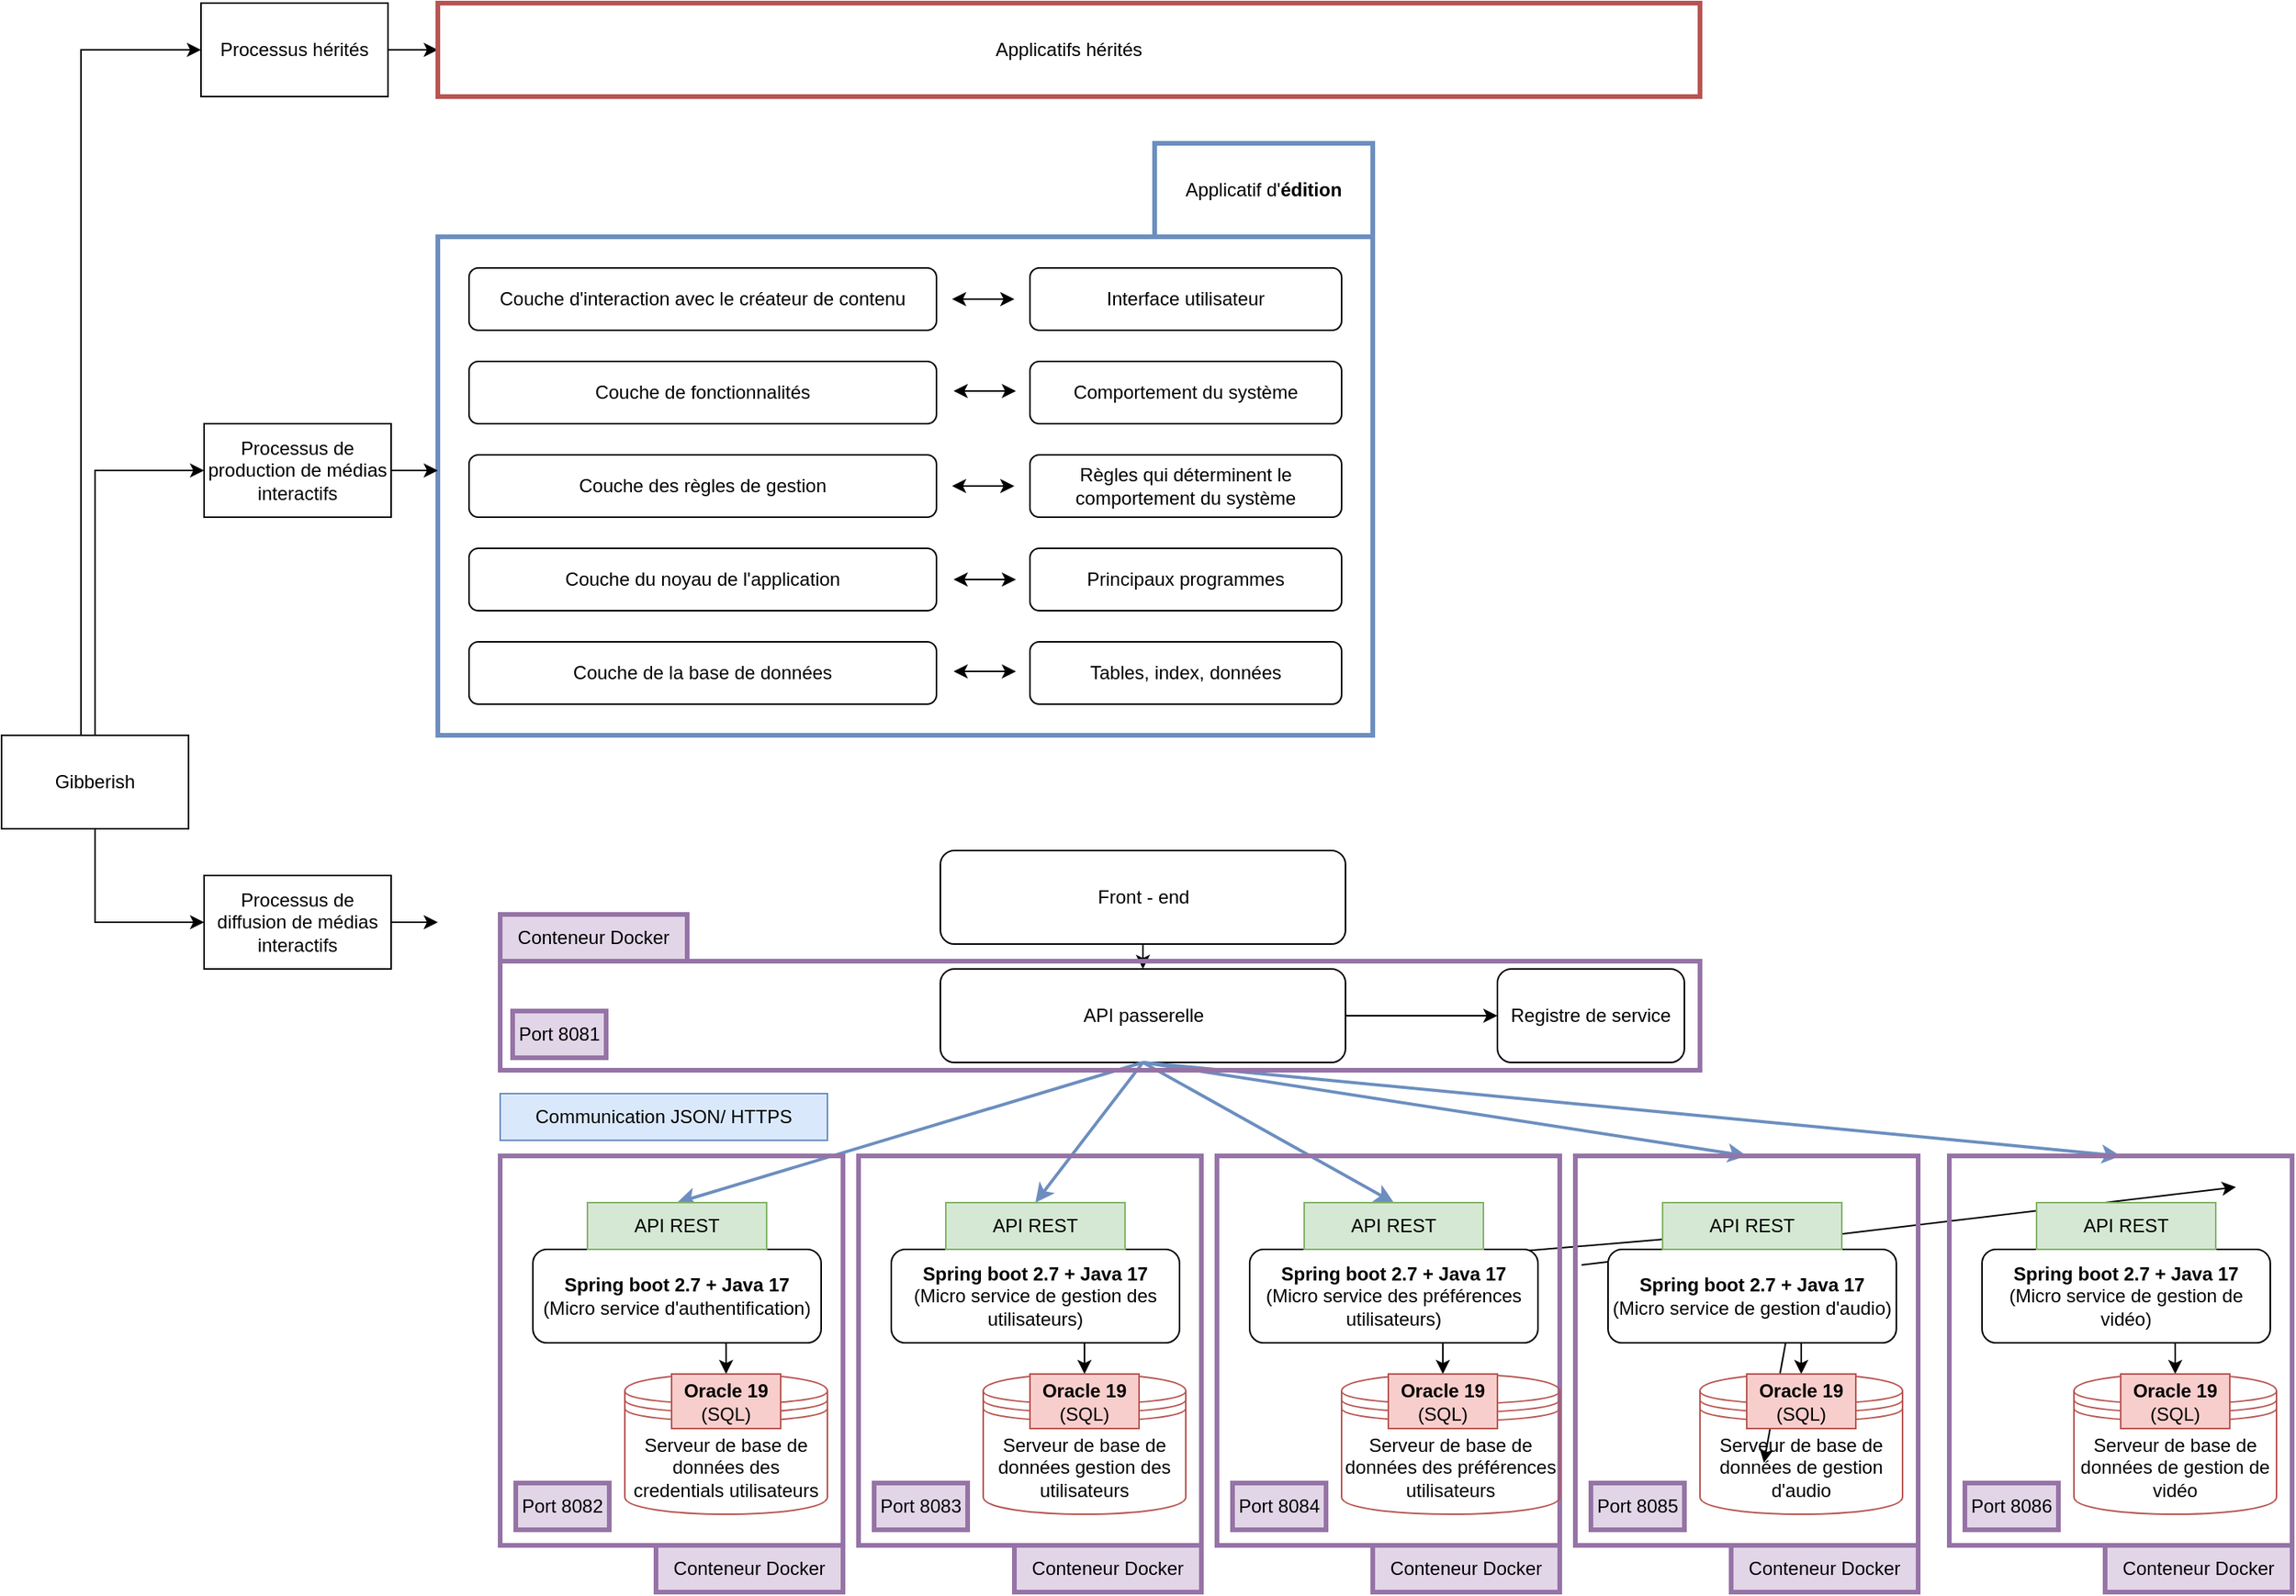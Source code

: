 <mxfile version="20.5.3" type="github"><diagram id="J4lTsCqaWdvs94E4tDBU" name="Page-1"><mxGraphModel dx="1422" dy="724" grid="1" gridSize="10" guides="1" tooltips="1" connect="1" arrows="1" fold="1" page="1" pageScale="1" pageWidth="827" pageHeight="1169" math="0" shadow="0"><root><mxCell id="0"/><mxCell id="1" parent="0"/><mxCell id="wo86FMuEZb9ytW6Cp0ga-16" value="" style="rounded=0;whiteSpace=wrap;html=1;fillColor=none;strokeColor=#6c8ebf;strokeWidth=3;" parent="1" vertex="1"><mxGeometry x="280" y="210" width="600" height="320" as="geometry"/></mxCell><mxCell id="wo86FMuEZb9ytW6Cp0ga-1" value="Couche d'interaction avec le créateur de contenu" style="rounded=1;whiteSpace=wrap;html=1;" parent="1" vertex="1"><mxGeometry x="300" y="230" width="300" height="40" as="geometry"/></mxCell><mxCell id="wo86FMuEZb9ytW6Cp0ga-2" value="Couche de fonctionnalités" style="rounded=1;whiteSpace=wrap;html=1;" parent="1" vertex="1"><mxGeometry x="300" y="290" width="300" height="40" as="geometry"/></mxCell><mxCell id="wo86FMuEZb9ytW6Cp0ga-3" value="Couche des règles de gestion" style="rounded=1;whiteSpace=wrap;html=1;" parent="1" vertex="1"><mxGeometry x="300" y="350" width="300" height="40" as="geometry"/></mxCell><mxCell id="wo86FMuEZb9ytW6Cp0ga-4" value="Couche de la base de données" style="rounded=1;whiteSpace=wrap;html=1;" parent="1" vertex="1"><mxGeometry x="300" y="470" width="300" height="40" as="geometry"/></mxCell><mxCell id="wo86FMuEZb9ytW6Cp0ga-5" value="Couche du noyau de l'application" style="rounded=1;whiteSpace=wrap;html=1;" parent="1" vertex="1"><mxGeometry x="300" y="410" width="300" height="40" as="geometry"/></mxCell><mxCell id="wo86FMuEZb9ytW6Cp0ga-6" value="Interface utilisateur" style="rounded=1;whiteSpace=wrap;html=1;" parent="1" vertex="1"><mxGeometry x="660" y="230" width="200" height="40" as="geometry"/></mxCell><mxCell id="wo86FMuEZb9ytW6Cp0ga-7" value="Comportement du système" style="rounded=1;whiteSpace=wrap;html=1;" parent="1" vertex="1"><mxGeometry x="660" y="290" width="200" height="40" as="geometry"/></mxCell><mxCell id="wo86FMuEZb9ytW6Cp0ga-8" value="Règles qui déterminent le comportement du système" style="rounded=1;whiteSpace=wrap;html=1;" parent="1" vertex="1"><mxGeometry x="660" y="350" width="200" height="40" as="geometry"/></mxCell><mxCell id="wo86FMuEZb9ytW6Cp0ga-9" value="Principaux programmes" style="rounded=1;whiteSpace=wrap;html=1;" parent="1" vertex="1"><mxGeometry x="660" y="410" width="200" height="40" as="geometry"/></mxCell><mxCell id="wo86FMuEZb9ytW6Cp0ga-10" value="Tables, index, données" style="rounded=1;whiteSpace=wrap;html=1;" parent="1" vertex="1"><mxGeometry x="660" y="470" width="200" height="40" as="geometry"/></mxCell><mxCell id="wo86FMuEZb9ytW6Cp0ga-11" value="" style="endArrow=classic;startArrow=classic;html=1;rounded=0;" parent="1" edge="1"><mxGeometry width="50" height="50" relative="1" as="geometry"><mxPoint x="610" y="250" as="sourcePoint"/><mxPoint x="650" y="250" as="targetPoint"/></mxGeometry></mxCell><mxCell id="wo86FMuEZb9ytW6Cp0ga-12" value="" style="endArrow=classic;startArrow=classic;html=1;rounded=0;" parent="1" edge="1"><mxGeometry width="50" height="50" relative="1" as="geometry"><mxPoint x="611" y="309" as="sourcePoint"/><mxPoint x="651" y="309" as="targetPoint"/></mxGeometry></mxCell><mxCell id="wo86FMuEZb9ytW6Cp0ga-13" value="" style="endArrow=classic;startArrow=classic;html=1;rounded=0;" parent="1" edge="1"><mxGeometry width="50" height="50" relative="1" as="geometry"><mxPoint x="610" y="370" as="sourcePoint"/><mxPoint x="650" y="370" as="targetPoint"/></mxGeometry></mxCell><mxCell id="wo86FMuEZb9ytW6Cp0ga-14" value="" style="endArrow=classic;startArrow=classic;html=1;rounded=0;" parent="1" edge="1"><mxGeometry width="50" height="50" relative="1" as="geometry"><mxPoint x="611" y="430" as="sourcePoint"/><mxPoint x="651" y="430" as="targetPoint"/></mxGeometry></mxCell><mxCell id="wo86FMuEZb9ytW6Cp0ga-15" value="" style="endArrow=classic;startArrow=classic;html=1;rounded=0;" parent="1" edge="1"><mxGeometry width="50" height="50" relative="1" as="geometry"><mxPoint x="611" y="489" as="sourcePoint"/><mxPoint x="651" y="489" as="targetPoint"/></mxGeometry></mxCell><mxCell id="wo86FMuEZb9ytW6Cp0ga-17" value="Applicatif d'&lt;b&gt;édition&lt;/b&gt;" style="rounded=0;whiteSpace=wrap;html=1;strokeWidth=3;fillColor=none;strokeColor=#6c8ebf;" parent="1" vertex="1"><mxGeometry x="740" y="150" width="140" height="60" as="geometry"/></mxCell><mxCell id="wo86FMuEZb9ytW6Cp0ga-26" value="Gibberish" style="rounded=0;whiteSpace=wrap;html=1;strokeWidth=1;fillColor=none;" parent="1" vertex="1"><mxGeometry y="530" width="120" height="60" as="geometry"/></mxCell><mxCell id="wo86FMuEZb9ytW6Cp0ga-27" value="Processus de production de médias interactifs" style="rounded=0;whiteSpace=wrap;html=1;strokeWidth=1;fillColor=none;" parent="1" vertex="1"><mxGeometry x="130" y="330" width="120" height="60" as="geometry"/></mxCell><mxCell id="wo86FMuEZb9ytW6Cp0ga-28" value="Processus de diffusion de médias interactifs" style="rounded=0;whiteSpace=wrap;html=1;strokeWidth=1;fillColor=none;" parent="1" vertex="1"><mxGeometry x="130" y="620" width="120" height="60" as="geometry"/></mxCell><mxCell id="wo86FMuEZb9ytW6Cp0ga-29" value="" style="endArrow=classic;html=1;rounded=0;exitX=0.5;exitY=0;exitDx=0;exitDy=0;entryX=0;entryY=0.5;entryDx=0;entryDy=0;" parent="1" source="wo86FMuEZb9ytW6Cp0ga-26" target="wo86FMuEZb9ytW6Cp0ga-27" edge="1"><mxGeometry width="50" height="50" relative="1" as="geometry"><mxPoint x="450" y="570" as="sourcePoint"/><mxPoint x="80" y="360" as="targetPoint"/><Array as="points"><mxPoint x="60" y="360"/></Array></mxGeometry></mxCell><mxCell id="wo86FMuEZb9ytW6Cp0ga-30" value="" style="endArrow=classic;html=1;rounded=0;exitX=1;exitY=0.5;exitDx=0;exitDy=0;" parent="1" source="wo86FMuEZb9ytW6Cp0ga-27" edge="1"><mxGeometry width="50" height="50" relative="1" as="geometry"><mxPoint x="450" y="570" as="sourcePoint"/><mxPoint x="280" y="360" as="targetPoint"/></mxGeometry></mxCell><mxCell id="wo86FMuEZb9ytW6Cp0ga-31" value="" style="endArrow=classic;html=1;rounded=0;exitX=0.5;exitY=1;exitDx=0;exitDy=0;entryX=0;entryY=0.5;entryDx=0;entryDy=0;" parent="1" source="wo86FMuEZb9ytW6Cp0ga-26" target="wo86FMuEZb9ytW6Cp0ga-28" edge="1"><mxGeometry width="50" height="50" relative="1" as="geometry"><mxPoint x="60" y="880" as="sourcePoint"/><mxPoint x="160" y="710" as="targetPoint"/><Array as="points"><mxPoint x="60" y="650"/></Array></mxGeometry></mxCell><mxCell id="SsCDJ0o37DeABF8u1zy4-1" value="API passerelle" style="rounded=1;whiteSpace=wrap;html=1;" parent="1" vertex="1"><mxGeometry x="602.5" y="680" width="260" height="60" as="geometry"/></mxCell><mxCell id="SsCDJ0o37DeABF8u1zy4-2" value="Registre de service" style="rounded=1;whiteSpace=wrap;html=1;" parent="1" vertex="1"><mxGeometry x="960" y="680" width="120" height="60" as="geometry"/></mxCell><mxCell id="SsCDJ0o37DeABF8u1zy4-15" value="Front - end" style="rounded=1;whiteSpace=wrap;html=1;" parent="1" vertex="1"><mxGeometry x="602.5" y="604" width="260" height="60" as="geometry"/></mxCell><mxCell id="SsCDJ0o37DeABF8u1zy4-16" value="" style="endArrow=classic;html=1;rounded=0;entryX=0.5;entryY=0;entryDx=0;entryDy=0;exitX=0.5;exitY=1;exitDx=0;exitDy=0;" parent="1" source="SsCDJ0o37DeABF8u1zy4-15" target="SsCDJ0o37DeABF8u1zy4-1" edge="1"><mxGeometry width="50" height="50" relative="1" as="geometry"><mxPoint x="634" y="870" as="sourcePoint"/><mxPoint x="684" y="820" as="targetPoint"/></mxGeometry></mxCell><mxCell id="SsCDJ0o37DeABF8u1zy4-17" value="" style="endArrow=classic;html=1;rounded=0;entryX=0;entryY=0.5;entryDx=0;entryDy=0;exitX=1;exitY=0.5;exitDx=0;exitDy=0;" parent="1" source="SsCDJ0o37DeABF8u1zy4-1" target="SsCDJ0o37DeABF8u1zy4-2" edge="1"><mxGeometry width="50" height="50" relative="1" as="geometry"><mxPoint x="724" y="754.5" as="sourcePoint"/><mxPoint x="684" y="924.5" as="targetPoint"/></mxGeometry></mxCell><mxCell id="SsCDJ0o37DeABF8u1zy4-28" value="" style="endArrow=classic;html=1;rounded=0;entryX=0.5;entryY=0;entryDx=0;entryDy=0;exitX=0.5;exitY=1;exitDx=0;exitDy=0;" parent="1" target="SsCDJ0o37DeABF8u1zy4-13" edge="1"><mxGeometry width="50" height="50" relative="1" as="geometry"><mxPoint x="1014" y="870" as="sourcePoint"/><mxPoint x="1434" y="820" as="targetPoint"/></mxGeometry></mxCell><mxCell id="SsCDJ0o37DeABF8u1zy4-29" value="" style="endArrow=classic;html=1;rounded=0;entryX=0.5;entryY=0;entryDx=0;entryDy=0;exitX=0.5;exitY=1;exitDx=0;exitDy=0;" parent="1" target="SsCDJ0o37DeABF8u1zy4-14" edge="1"><mxGeometry width="50" height="50" relative="1" as="geometry"><mxPoint x="1154" y="870" as="sourcePoint"/><mxPoint x="1131" y="997" as="targetPoint"/></mxGeometry></mxCell><mxCell id="SsCDJ0o37DeABF8u1zy4-42" value="" style="endArrow=classic;html=1;rounded=0;entryX=0.5;entryY=0;entryDx=0;entryDy=0;exitX=0.5;exitY=1;exitDx=0;exitDy=0;" parent="1" target="SsCDJ0o37DeABF8u1zy4-41" edge="1"><mxGeometry width="50" height="50" relative="1" as="geometry"><mxPoint x="869" y="870" as="sourcePoint"/><mxPoint x="1109" y="850" as="targetPoint"/></mxGeometry></mxCell><mxCell id="xsgijD-SskbSGqHChYv_-3" value="" style="endArrow=classic;html=1;rounded=0;entryX=0.5;entryY=0;entryDx=0;entryDy=0;exitX=0.5;exitY=1;exitDx=0;exitDy=0;fillColor=#dae8fc;strokeColor=#6c8ebf;strokeWidth=2;" parent="1" source="SsCDJ0o37DeABF8u1zy4-1" target="xsgijD-SskbSGqHChYv_-1" edge="1"><mxGeometry width="50" height="50" relative="1" as="geometry"><mxPoint x="560" y="730" as="sourcePoint"/><mxPoint x="610" y="680" as="targetPoint"/></mxGeometry></mxCell><mxCell id="xsgijD-SskbSGqHChYv_-5" value="" style="endArrow=classic;html=1;rounded=0;entryX=0.5;entryY=0;entryDx=0;entryDy=0;exitX=0.5;exitY=1;exitDx=0;exitDy=0;fillColor=#dae8fc;strokeColor=#6c8ebf;strokeWidth=2;" parent="1" source="SsCDJ0o37DeABF8u1zy4-1" target="8kNqF_XKGNWwcD94ysNi-12" edge="1"><mxGeometry width="50" height="50" relative="1" as="geometry"><mxPoint x="875" y="720" as="sourcePoint"/><mxPoint x="721.5" y="780" as="targetPoint"/></mxGeometry></mxCell><mxCell id="xsgijD-SskbSGqHChYv_-7" value="" style="endArrow=classic;html=1;rounded=0;entryX=0.5;entryY=0;entryDx=0;entryDy=0;exitX=0.5;exitY=1;exitDx=0;exitDy=0;fillColor=#dae8fc;strokeColor=#6c8ebf;strokeWidth=2;" parent="1" source="SsCDJ0o37DeABF8u1zy4-1" target="8kNqF_XKGNWwcD94ysNi-21" edge="1"><mxGeometry width="50" height="50" relative="1" as="geometry"><mxPoint x="1030" y="730" as="sourcePoint"/><mxPoint x="866.5" y="780" as="targetPoint"/></mxGeometry></mxCell><mxCell id="xsgijD-SskbSGqHChYv_-9" value="" style="endArrow=classic;html=1;rounded=0;entryX=0.5;entryY=0;entryDx=0;entryDy=0;exitX=0.5;exitY=1;exitDx=0;exitDy=0;fillColor=#dae8fc;strokeColor=#6c8ebf;strokeWidth=2;" parent="1" source="SsCDJ0o37DeABF8u1zy4-1" target="8kNqF_XKGNWwcD94ysNi-26" edge="1"><mxGeometry width="50" height="50" relative="1" as="geometry"><mxPoint x="1182" y="730" as="sourcePoint"/><mxPoint x="1012.5" y="780" as="targetPoint"/></mxGeometry></mxCell><mxCell id="xsgijD-SskbSGqHChYv_-11" value="" style="endArrow=classic;html=1;rounded=0;entryX=0.5;entryY=0;entryDx=0;entryDy=0;exitX=0.5;exitY=1;exitDx=0;exitDy=0;fillColor=#dae8fc;strokeColor=#6c8ebf;strokeWidth=2;" parent="1" source="SsCDJ0o37DeABF8u1zy4-1" target="8kNqF_XKGNWwcD94ysNi-35" edge="1"><mxGeometry width="50" height="50" relative="1" as="geometry"><mxPoint x="1325" y="730" as="sourcePoint"/><mxPoint x="1154" y="780" as="targetPoint"/></mxGeometry></mxCell><mxCell id="xsgijD-SskbSGqHChYv_-13" value="Communication JSON/ HTTPS" style="text;html=1;strokeColor=#6c8ebf;fillColor=#dae8fc;align=center;verticalAlign=middle;whiteSpace=wrap;rounded=0;" parent="1" vertex="1"><mxGeometry x="320" y="760" width="210" height="30" as="geometry"/></mxCell><mxCell id="xsgijD-SskbSGqHChYv_-15" value="" style="endArrow=classic;html=1;rounded=0;exitX=1;exitY=0.5;exitDx=0;exitDy=0;" parent="1" source="wo86FMuEZb9ytW6Cp0ga-28" edge="1"><mxGeometry width="50" height="50" relative="1" as="geometry"><mxPoint x="560" y="850" as="sourcePoint"/><mxPoint x="280" y="650" as="targetPoint"/></mxGeometry></mxCell><mxCell id="xsgijD-SskbSGqHChYv_-18" value="Processus hérités" style="rounded=0;whiteSpace=wrap;html=1;strokeWidth=1;fillColor=none;" parent="1" vertex="1"><mxGeometry x="128" y="60" width="120" height="60" as="geometry"/></mxCell><mxCell id="xsgijD-SskbSGqHChYv_-19" value="" style="endArrow=classic;html=1;rounded=0;entryX=0;entryY=0.5;entryDx=0;entryDy=0;" parent="1" target="xsgijD-SskbSGqHChYv_-18" edge="1"><mxGeometry width="50" height="50" relative="1" as="geometry"><mxPoint x="51" y="530" as="sourcePoint"/><mxPoint x="121" y="90" as="targetPoint"/><Array as="points"><mxPoint x="51" y="90"/></Array></mxGeometry></mxCell><mxCell id="xsgijD-SskbSGqHChYv_-20" value="" style="endArrow=classic;html=1;rounded=0;exitX=1;exitY=0.5;exitDx=0;exitDy=0;" parent="1" source="xsgijD-SskbSGqHChYv_-18" edge="1"><mxGeometry width="50" height="50" relative="1" as="geometry"><mxPoint x="640" y="380" as="sourcePoint"/><mxPoint x="280" y="90" as="targetPoint"/></mxGeometry></mxCell><mxCell id="xsgijD-SskbSGqHChYv_-21" value="Applicatifs hérités" style="rounded=0;whiteSpace=wrap;html=1;fillColor=none;strokeColor=#b85450;strokeWidth=3;" parent="1" vertex="1"><mxGeometry x="280" y="60" width="810" height="60" as="geometry"/></mxCell><mxCell id="8kNqF_XKGNWwcD94ysNi-6" value="" style="group" vertex="1" connectable="0" parent="1"><mxGeometry x="320" y="800" width="220" height="280" as="geometry"/></mxCell><mxCell id="8kNqF_XKGNWwcD94ysNi-2" value="" style="rounded=0;whiteSpace=wrap;html=1;fillColor=none;strokeColor=#9673a6;strokeWidth=3;" vertex="1" parent="8kNqF_XKGNWwcD94ysNi-6"><mxGeometry width="220" height="250" as="geometry"/></mxCell><mxCell id="SsCDJ0o37DeABF8u1zy4-5" value="&lt;div&gt;&lt;b&gt;Spring boot 2.7 + Java 17&lt;br&gt;&lt;/b&gt;(Micro service d'authentification)&lt;/div&gt;" style="rounded=1;whiteSpace=wrap;html=1;" parent="8kNqF_XKGNWwcD94ysNi-6" vertex="1"><mxGeometry x="21" y="60" width="185" height="60" as="geometry"/></mxCell><mxCell id="SsCDJ0o37DeABF8u1zy4-12" value="Serveur de base de données des credentials utilisateurs" style="shape=datastore;whiteSpace=wrap;html=1;fillColor=none;strokeColor=#b85450;" parent="8kNqF_XKGNWwcD94ysNi-6" vertex="1"><mxGeometry x="80" y="140" width="130" height="90" as="geometry"/></mxCell><mxCell id="SsCDJ0o37DeABF8u1zy4-18" value="" style="endArrow=classic;html=1;rounded=0;entryX=0.5;entryY=0;entryDx=0;entryDy=0;exitX=0.67;exitY=1;exitDx=0;exitDy=0;exitPerimeter=0;" parent="8kNqF_XKGNWwcD94ysNi-6" source="SsCDJ0o37DeABF8u1zy4-5" target="xsgijD-SskbSGqHChYv_-14" edge="1"><mxGeometry width="50" height="50" relative="1" as="geometry"><mxPoint x="146.95" y="121" as="sourcePoint"/><mxPoint x="148" y="138" as="targetPoint"/></mxGeometry></mxCell><mxCell id="xsgijD-SskbSGqHChYv_-1" value="API REST" style="rounded=0;whiteSpace=wrap;html=1;fillColor=#d5e8d4;strokeColor=#82b366;" parent="8kNqF_XKGNWwcD94ysNi-6" vertex="1"><mxGeometry x="56" y="30" width="115" height="30" as="geometry"/></mxCell><mxCell id="xsgijD-SskbSGqHChYv_-14" value="&lt;b&gt;Oracle 19&lt;/b&gt; (SQL)" style="rounded=0;whiteSpace=wrap;html=1;fillColor=#f8cecc;strokeColor=#b85450;" parent="8kNqF_XKGNWwcD94ysNi-6" vertex="1"><mxGeometry x="110" y="140" width="70" height="35" as="geometry"/></mxCell><mxCell id="8kNqF_XKGNWwcD94ysNi-3" value="Conteneur Docker" style="rounded=0;whiteSpace=wrap;html=1;strokeWidth=3;fillColor=#e1d5e7;strokeColor=#9673a6;" vertex="1" parent="8kNqF_XKGNWwcD94ysNi-6"><mxGeometry x="100" y="250" width="120" height="30" as="geometry"/></mxCell><mxCell id="8kNqF_XKGNWwcD94ysNi-5" value="Port 8082" style="rounded=0;whiteSpace=wrap;html=1;strokeWidth=3;fillColor=#e1d5e7;strokeColor=#9673a6;" vertex="1" parent="8kNqF_XKGNWwcD94ysNi-6"><mxGeometry x="10" y="210" width="60" height="30" as="geometry"/></mxCell><mxCell id="8kNqF_XKGNWwcD94ysNi-7" value="" style="group" vertex="1" connectable="0" parent="1"><mxGeometry x="550" y="800" width="220" height="280" as="geometry"/></mxCell><mxCell id="8kNqF_XKGNWwcD94ysNi-8" value="" style="rounded=0;whiteSpace=wrap;html=1;fillColor=none;strokeColor=#9673a6;strokeWidth=3;" vertex="1" parent="8kNqF_XKGNWwcD94ysNi-7"><mxGeometry width="220" height="250" as="geometry"/></mxCell><mxCell id="8kNqF_XKGNWwcD94ysNi-9" value="&lt;div&gt;&lt;b&gt;Spring boot 2.7 + Java 17&lt;br&gt;&lt;/b&gt;(Micro service de gestion des utilisateurs)&lt;/div&gt;" style="rounded=1;whiteSpace=wrap;html=1;" vertex="1" parent="8kNqF_XKGNWwcD94ysNi-7"><mxGeometry x="21" y="60" width="185" height="60" as="geometry"/></mxCell><mxCell id="8kNqF_XKGNWwcD94ysNi-10" value="Serveur de base de données gestion des utilisateurs" style="shape=datastore;whiteSpace=wrap;html=1;fillColor=none;strokeColor=#b85450;" vertex="1" parent="8kNqF_XKGNWwcD94ysNi-7"><mxGeometry x="80" y="140" width="130" height="90" as="geometry"/></mxCell><mxCell id="8kNqF_XKGNWwcD94ysNi-11" value="" style="endArrow=classic;html=1;rounded=0;entryX=0.5;entryY=0;entryDx=0;entryDy=0;exitX=0.67;exitY=1;exitDx=0;exitDy=0;exitPerimeter=0;" edge="1" parent="8kNqF_XKGNWwcD94ysNi-7" source="8kNqF_XKGNWwcD94ysNi-9" target="8kNqF_XKGNWwcD94ysNi-13"><mxGeometry width="50" height="50" relative="1" as="geometry"><mxPoint x="146.95" y="121" as="sourcePoint"/><mxPoint x="148" y="138" as="targetPoint"/></mxGeometry></mxCell><mxCell id="8kNqF_XKGNWwcD94ysNi-12" value="API REST" style="rounded=0;whiteSpace=wrap;html=1;fillColor=#d5e8d4;strokeColor=#82b366;" vertex="1" parent="8kNqF_XKGNWwcD94ysNi-7"><mxGeometry x="56" y="30" width="115" height="30" as="geometry"/></mxCell><mxCell id="8kNqF_XKGNWwcD94ysNi-13" value="&lt;b&gt;Oracle 19&lt;/b&gt; (SQL)" style="rounded=0;whiteSpace=wrap;html=1;fillColor=#f8cecc;strokeColor=#b85450;" vertex="1" parent="8kNqF_XKGNWwcD94ysNi-7"><mxGeometry x="110" y="140" width="70" height="35" as="geometry"/></mxCell><mxCell id="8kNqF_XKGNWwcD94ysNi-14" value="Conteneur Docker" style="rounded=0;whiteSpace=wrap;html=1;strokeWidth=3;fillColor=#e1d5e7;strokeColor=#9673a6;" vertex="1" parent="8kNqF_XKGNWwcD94ysNi-7"><mxGeometry x="100" y="250" width="120" height="30" as="geometry"/></mxCell><mxCell id="8kNqF_XKGNWwcD94ysNi-15" value="Port 8083" style="rounded=0;whiteSpace=wrap;html=1;strokeWidth=3;fillColor=#e1d5e7;strokeColor=#9673a6;" vertex="1" parent="8kNqF_XKGNWwcD94ysNi-7"><mxGeometry x="10" y="210" width="60" height="30" as="geometry"/></mxCell><mxCell id="8kNqF_XKGNWwcD94ysNi-16" value="" style="group" vertex="1" connectable="0" parent="1"><mxGeometry x="780" y="800" width="220" height="280" as="geometry"/></mxCell><mxCell id="8kNqF_XKGNWwcD94ysNi-17" value="" style="rounded=0;whiteSpace=wrap;html=1;fillColor=none;strokeColor=#9673a6;strokeWidth=3;" vertex="1" parent="8kNqF_XKGNWwcD94ysNi-16"><mxGeometry width="220" height="250" as="geometry"/></mxCell><mxCell id="8kNqF_XKGNWwcD94ysNi-18" value="&lt;div&gt;&lt;b&gt;Spring boot 2.7 + Java 17&lt;br&gt;&lt;/b&gt;(Micro service des préférences utilisateurs)&lt;/div&gt;" style="rounded=1;whiteSpace=wrap;html=1;" vertex="1" parent="8kNqF_XKGNWwcD94ysNi-16"><mxGeometry x="21" y="60" width="185" height="60" as="geometry"/></mxCell><mxCell id="8kNqF_XKGNWwcD94ysNi-19" value="Serveur de base de données des préférences utilisateurs" style="shape=datastore;whiteSpace=wrap;html=1;fillColor=none;strokeColor=#b85450;" vertex="1" parent="8kNqF_XKGNWwcD94ysNi-16"><mxGeometry x="80" y="140" width="140" height="90" as="geometry"/></mxCell><mxCell id="8kNqF_XKGNWwcD94ysNi-20" value="" style="endArrow=classic;html=1;rounded=0;entryX=0.5;entryY=0;entryDx=0;entryDy=0;exitX=0.67;exitY=1;exitDx=0;exitDy=0;exitPerimeter=0;" edge="1" parent="8kNqF_XKGNWwcD94ysNi-16" source="8kNqF_XKGNWwcD94ysNi-18" target="8kNqF_XKGNWwcD94ysNi-22"><mxGeometry width="50" height="50" relative="1" as="geometry"><mxPoint x="146.95" y="121" as="sourcePoint"/><mxPoint x="148" y="138" as="targetPoint"/></mxGeometry></mxCell><mxCell id="8kNqF_XKGNWwcD94ysNi-21" value="API REST" style="rounded=0;whiteSpace=wrap;html=1;fillColor=#d5e8d4;strokeColor=#82b366;" vertex="1" parent="8kNqF_XKGNWwcD94ysNi-16"><mxGeometry x="56" y="30" width="115" height="30" as="geometry"/></mxCell><mxCell id="8kNqF_XKGNWwcD94ysNi-22" value="&lt;b&gt;Oracle 19&lt;/b&gt; (SQL)" style="rounded=0;whiteSpace=wrap;html=1;fillColor=#f8cecc;strokeColor=#b85450;" vertex="1" parent="8kNqF_XKGNWwcD94ysNi-16"><mxGeometry x="110" y="140" width="70" height="35" as="geometry"/></mxCell><mxCell id="8kNqF_XKGNWwcD94ysNi-23" value="Conteneur Docker" style="rounded=0;whiteSpace=wrap;html=1;strokeWidth=3;fillColor=#e1d5e7;strokeColor=#9673a6;" vertex="1" parent="8kNqF_XKGNWwcD94ysNi-16"><mxGeometry x="100" y="250" width="120" height="30" as="geometry"/></mxCell><mxCell id="8kNqF_XKGNWwcD94ysNi-24" value="Port 8084" style="rounded=0;whiteSpace=wrap;html=1;strokeWidth=3;fillColor=#e1d5e7;strokeColor=#9673a6;" vertex="1" parent="8kNqF_XKGNWwcD94ysNi-16"><mxGeometry x="10" y="210" width="60" height="30" as="geometry"/></mxCell><mxCell id="8kNqF_XKGNWwcD94ysNi-25" value="" style="group" vertex="1" connectable="0" parent="1"><mxGeometry x="1010" y="800" width="220" height="280" as="geometry"/></mxCell><mxCell id="8kNqF_XKGNWwcD94ysNi-26" value="" style="rounded=0;whiteSpace=wrap;html=1;fillColor=none;strokeColor=#9673a6;strokeWidth=3;" vertex="1" parent="8kNqF_XKGNWwcD94ysNi-25"><mxGeometry width="220" height="250" as="geometry"/></mxCell><mxCell id="8kNqF_XKGNWwcD94ysNi-27" value="&lt;div&gt;&lt;b&gt;Spring boot 2.7 + Java 17&lt;br&gt;&lt;/b&gt;(Micro service de gestion d'audio)&lt;/div&gt;" style="rounded=1;whiteSpace=wrap;html=1;" vertex="1" parent="8kNqF_XKGNWwcD94ysNi-25"><mxGeometry x="21" y="60" width="185" height="60" as="geometry"/></mxCell><mxCell id="8kNqF_XKGNWwcD94ysNi-28" value="Serveur de base de données de gestion d'audio" style="shape=datastore;whiteSpace=wrap;html=1;fillColor=none;strokeColor=#b85450;" vertex="1" parent="8kNqF_XKGNWwcD94ysNi-25"><mxGeometry x="80" y="140" width="130" height="90" as="geometry"/></mxCell><mxCell id="8kNqF_XKGNWwcD94ysNi-29" value="" style="endArrow=classic;html=1;rounded=0;entryX=0.5;entryY=0;entryDx=0;entryDy=0;exitX=0.67;exitY=1;exitDx=0;exitDy=0;exitPerimeter=0;" edge="1" parent="8kNqF_XKGNWwcD94ysNi-25" source="8kNqF_XKGNWwcD94ysNi-27" target="8kNqF_XKGNWwcD94ysNi-31"><mxGeometry width="50" height="50" relative="1" as="geometry"><mxPoint x="146.95" y="121" as="sourcePoint"/><mxPoint x="148" y="138" as="targetPoint"/></mxGeometry></mxCell><mxCell id="8kNqF_XKGNWwcD94ysNi-30" value="API REST" style="rounded=0;whiteSpace=wrap;html=1;fillColor=#d5e8d4;strokeColor=#82b366;" vertex="1" parent="8kNqF_XKGNWwcD94ysNi-25"><mxGeometry x="56" y="30" width="115" height="30" as="geometry"/></mxCell><mxCell id="8kNqF_XKGNWwcD94ysNi-31" value="&lt;b&gt;Oracle 19&lt;/b&gt; (SQL)" style="rounded=0;whiteSpace=wrap;html=1;fillColor=#f8cecc;strokeColor=#b85450;" vertex="1" parent="8kNqF_XKGNWwcD94ysNi-25"><mxGeometry x="110" y="140" width="70" height="35" as="geometry"/></mxCell><mxCell id="8kNqF_XKGNWwcD94ysNi-32" value="Conteneur Docker" style="rounded=0;whiteSpace=wrap;html=1;strokeWidth=3;fillColor=#e1d5e7;strokeColor=#9673a6;" vertex="1" parent="8kNqF_XKGNWwcD94ysNi-25"><mxGeometry x="100" y="250" width="120" height="30" as="geometry"/></mxCell><mxCell id="8kNqF_XKGNWwcD94ysNi-33" value="Port 8085" style="rounded=0;whiteSpace=wrap;html=1;strokeWidth=3;fillColor=#e1d5e7;strokeColor=#9673a6;" vertex="1" parent="8kNqF_XKGNWwcD94ysNi-25"><mxGeometry x="10" y="210" width="60" height="30" as="geometry"/></mxCell><mxCell id="8kNqF_XKGNWwcD94ysNi-34" value="" style="group" vertex="1" connectable="0" parent="1"><mxGeometry x="1250" y="800" width="220" height="280" as="geometry"/></mxCell><mxCell id="8kNqF_XKGNWwcD94ysNi-35" value="" style="rounded=0;whiteSpace=wrap;html=1;fillColor=none;strokeColor=#9673a6;strokeWidth=3;" vertex="1" parent="8kNqF_XKGNWwcD94ysNi-34"><mxGeometry width="220" height="250" as="geometry"/></mxCell><mxCell id="8kNqF_XKGNWwcD94ysNi-36" value="&lt;div&gt;&lt;b&gt;Spring boot 2.7 + Java 17&lt;br&gt;&lt;/b&gt;(Micro service de gestion de vidéo)&lt;/div&gt;" style="rounded=1;whiteSpace=wrap;html=1;" vertex="1" parent="8kNqF_XKGNWwcD94ysNi-34"><mxGeometry x="21" y="60" width="185" height="60" as="geometry"/></mxCell><mxCell id="8kNqF_XKGNWwcD94ysNi-37" value="Serveur de base de données de gestion de vidéo" style="shape=datastore;whiteSpace=wrap;html=1;fillColor=none;strokeColor=#b85450;" vertex="1" parent="8kNqF_XKGNWwcD94ysNi-34"><mxGeometry x="80" y="140" width="130" height="90" as="geometry"/></mxCell><mxCell id="8kNqF_XKGNWwcD94ysNi-38" value="" style="endArrow=classic;html=1;rounded=0;entryX=0.5;entryY=0;entryDx=0;entryDy=0;exitX=0.67;exitY=1;exitDx=0;exitDy=0;exitPerimeter=0;" edge="1" parent="8kNqF_XKGNWwcD94ysNi-34" source="8kNqF_XKGNWwcD94ysNi-36" target="8kNqF_XKGNWwcD94ysNi-40"><mxGeometry width="50" height="50" relative="1" as="geometry"><mxPoint x="146.95" y="121" as="sourcePoint"/><mxPoint x="148" y="138" as="targetPoint"/></mxGeometry></mxCell><mxCell id="8kNqF_XKGNWwcD94ysNi-39" value="API REST" style="rounded=0;whiteSpace=wrap;html=1;fillColor=#d5e8d4;strokeColor=#82b366;" vertex="1" parent="8kNqF_XKGNWwcD94ysNi-34"><mxGeometry x="56" y="30" width="115" height="30" as="geometry"/></mxCell><mxCell id="8kNqF_XKGNWwcD94ysNi-40" value="&lt;b&gt;Oracle 19&lt;/b&gt; (SQL)" style="rounded=0;whiteSpace=wrap;html=1;fillColor=#f8cecc;strokeColor=#b85450;" vertex="1" parent="8kNqF_XKGNWwcD94ysNi-34"><mxGeometry x="110" y="140" width="70" height="35" as="geometry"/></mxCell><mxCell id="8kNqF_XKGNWwcD94ysNi-41" value="Conteneur Docker" style="rounded=0;whiteSpace=wrap;html=1;strokeWidth=3;fillColor=#e1d5e7;strokeColor=#9673a6;" vertex="1" parent="8kNqF_XKGNWwcD94ysNi-34"><mxGeometry x="100" y="250" width="120" height="30" as="geometry"/></mxCell><mxCell id="8kNqF_XKGNWwcD94ysNi-42" value="Port 8086" style="rounded=0;whiteSpace=wrap;html=1;strokeWidth=3;fillColor=#e1d5e7;strokeColor=#9673a6;" vertex="1" parent="8kNqF_XKGNWwcD94ysNi-34"><mxGeometry x="10" y="210" width="60" height="30" as="geometry"/></mxCell><mxCell id="8kNqF_XKGNWwcD94ysNi-43" value="" style="rounded=0;whiteSpace=wrap;html=1;strokeWidth=3;fillColor=none;strokeColor=#9673a6;" vertex="1" parent="1"><mxGeometry x="320" y="675" width="770" height="70" as="geometry"/></mxCell><mxCell id="8kNqF_XKGNWwcD94ysNi-44" value="Conteneur Docker" style="rounded=0;whiteSpace=wrap;html=1;strokeWidth=3;fillColor=#e1d5e7;strokeColor=#9673a6;" vertex="1" parent="1"><mxGeometry x="320" y="645" width="120" height="30" as="geometry"/></mxCell><mxCell id="8kNqF_XKGNWwcD94ysNi-45" value="Port 8081" style="rounded=0;whiteSpace=wrap;html=1;strokeWidth=3;fillColor=#e1d5e7;strokeColor=#9673a6;" vertex="1" parent="1"><mxGeometry x="328" y="707" width="60" height="30" as="geometry"/></mxCell></root></mxGraphModel></diagram></mxfile>
